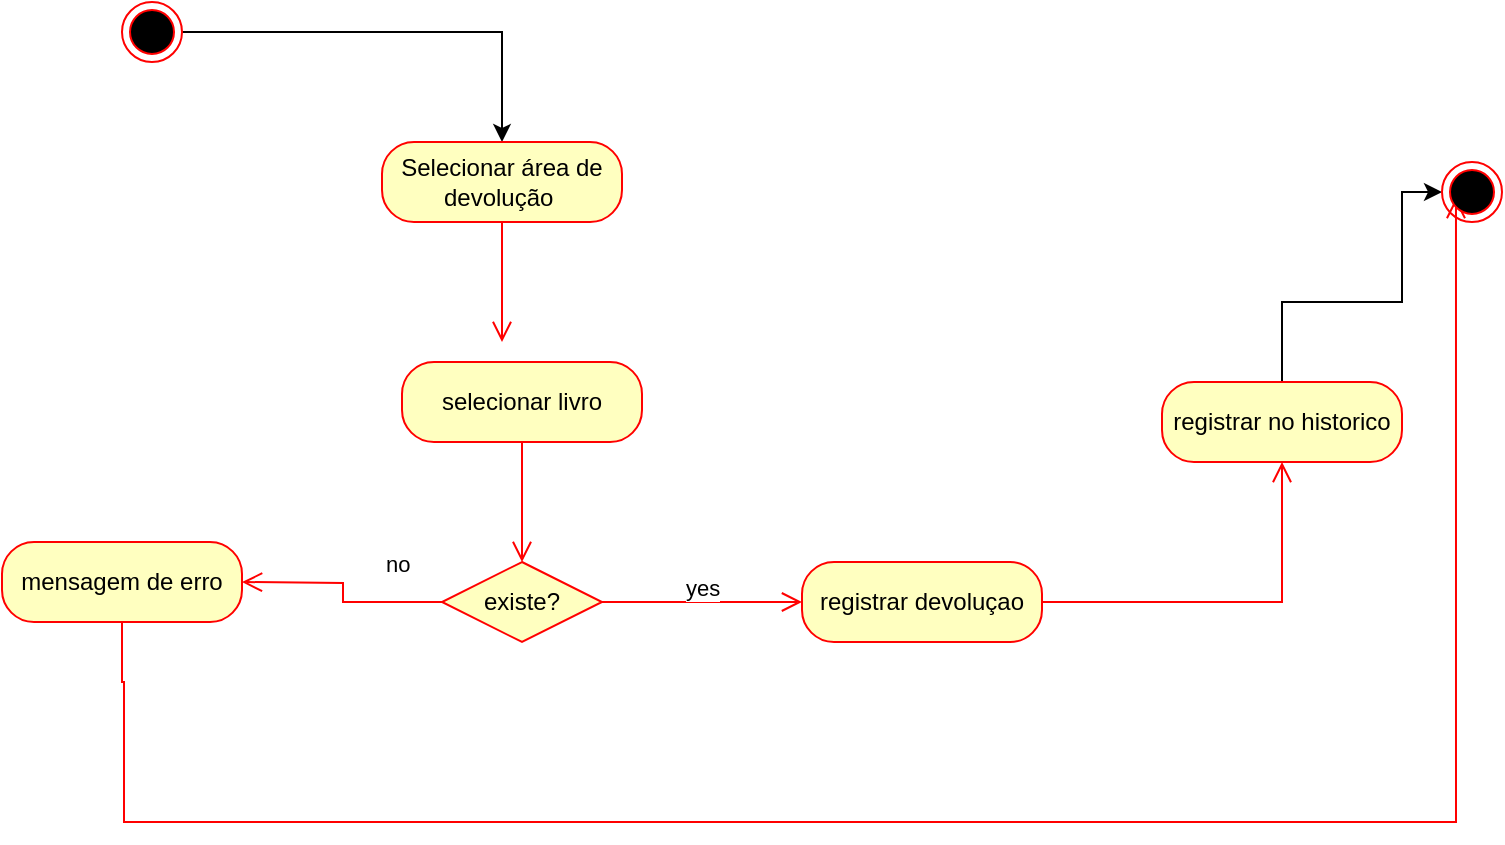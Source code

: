 <mxfile version="21.7.4" type="device">
  <diagram name="Página-1" id="jUlyAG2fyFXYifK7jQEw">
    <mxGraphModel dx="1707" dy="470" grid="1" gridSize="10" guides="1" tooltips="1" connect="1" arrows="1" fold="1" page="1" pageScale="1" pageWidth="827" pageHeight="1169" math="0" shadow="0">
      <root>
        <mxCell id="0" />
        <mxCell id="1" parent="0" />
        <mxCell id="R_NseCEoRNIdNHFulJ2Z-4" style="edgeStyle=orthogonalEdgeStyle;rounded=0;orthogonalLoop=1;jettySize=auto;html=1;" edge="1" parent="1" source="R_NseCEoRNIdNHFulJ2Z-1" target="R_NseCEoRNIdNHFulJ2Z-2">
          <mxGeometry relative="1" as="geometry" />
        </mxCell>
        <mxCell id="R_NseCEoRNIdNHFulJ2Z-1" value="" style="ellipse;html=1;shape=endState;fillColor=#000000;strokeColor=#ff0000;" vertex="1" parent="1">
          <mxGeometry x="50" y="60" width="30" height="30" as="geometry" />
        </mxCell>
        <mxCell id="R_NseCEoRNIdNHFulJ2Z-2" value="Selecionar área de devolução&amp;nbsp;" style="rounded=1;whiteSpace=wrap;html=1;arcSize=40;fontColor=#000000;fillColor=#ffffc0;strokeColor=#ff0000;" vertex="1" parent="1">
          <mxGeometry x="180" y="130" width="120" height="40" as="geometry" />
        </mxCell>
        <mxCell id="R_NseCEoRNIdNHFulJ2Z-3" value="" style="edgeStyle=orthogonalEdgeStyle;html=1;verticalAlign=bottom;endArrow=open;endSize=8;strokeColor=#ff0000;rounded=0;" edge="1" source="R_NseCEoRNIdNHFulJ2Z-2" parent="1">
          <mxGeometry relative="1" as="geometry">
            <mxPoint x="240" y="230" as="targetPoint" />
          </mxGeometry>
        </mxCell>
        <mxCell id="R_NseCEoRNIdNHFulJ2Z-5" value="selecionar livro" style="rounded=1;whiteSpace=wrap;html=1;arcSize=40;fontColor=#000000;fillColor=#ffffc0;strokeColor=#ff0000;" vertex="1" parent="1">
          <mxGeometry x="190" y="240" width="120" height="40" as="geometry" />
        </mxCell>
        <mxCell id="R_NseCEoRNIdNHFulJ2Z-6" value="" style="edgeStyle=orthogonalEdgeStyle;html=1;verticalAlign=bottom;endArrow=open;endSize=8;strokeColor=#ff0000;rounded=0;" edge="1" source="R_NseCEoRNIdNHFulJ2Z-5" parent="1">
          <mxGeometry relative="1" as="geometry">
            <mxPoint x="250" y="340" as="targetPoint" />
          </mxGeometry>
        </mxCell>
        <mxCell id="R_NseCEoRNIdNHFulJ2Z-7" value="existe?" style="rhombus;whiteSpace=wrap;html=1;fontColor=#000000;fillColor=#ffffc0;strokeColor=#ff0000;" vertex="1" parent="1">
          <mxGeometry x="210" y="340" width="80" height="40" as="geometry" />
        </mxCell>
        <mxCell id="R_NseCEoRNIdNHFulJ2Z-8" value="no" style="edgeStyle=orthogonalEdgeStyle;html=1;align=left;verticalAlign=bottom;endArrow=open;endSize=8;strokeColor=#ff0000;rounded=0;" edge="1" source="R_NseCEoRNIdNHFulJ2Z-7" parent="1">
          <mxGeometry x="-1" y="110" relative="1" as="geometry">
            <mxPoint x="390" y="360" as="targetPoint" />
            <mxPoint x="-110" y="100" as="offset" />
          </mxGeometry>
        </mxCell>
        <mxCell id="R_NseCEoRNIdNHFulJ2Z-9" value="yes" style="edgeStyle=orthogonalEdgeStyle;html=1;align=left;verticalAlign=top;endArrow=open;endSize=8;strokeColor=#ff0000;rounded=0;" edge="1" source="R_NseCEoRNIdNHFulJ2Z-7" parent="1">
          <mxGeometry x="-1" y="-122" relative="1" as="geometry">
            <mxPoint x="110" y="350" as="targetPoint" />
            <mxPoint x="120" y="102" as="offset" />
          </mxGeometry>
        </mxCell>
        <mxCell id="R_NseCEoRNIdNHFulJ2Z-10" value="mensagem de erro" style="rounded=1;whiteSpace=wrap;html=1;arcSize=40;fontColor=#000000;fillColor=#ffffc0;strokeColor=#ff0000;" vertex="1" parent="1">
          <mxGeometry x="-10" y="330" width="120" height="40" as="geometry" />
        </mxCell>
        <mxCell id="R_NseCEoRNIdNHFulJ2Z-11" value="" style="edgeStyle=orthogonalEdgeStyle;html=1;verticalAlign=bottom;endArrow=open;endSize=8;strokeColor=#ff0000;rounded=0;entryX=0.233;entryY=0.6;entryDx=0;entryDy=0;entryPerimeter=0;" edge="1" source="R_NseCEoRNIdNHFulJ2Z-10" parent="1" target="R_NseCEoRNIdNHFulJ2Z-15">
          <mxGeometry relative="1" as="geometry">
            <mxPoint x="50" y="430" as="targetPoint" />
            <Array as="points">
              <mxPoint x="50" y="400" />
              <mxPoint x="51" y="400" />
              <mxPoint x="51" y="470" />
              <mxPoint x="717" y="470" />
            </Array>
          </mxGeometry>
        </mxCell>
        <mxCell id="R_NseCEoRNIdNHFulJ2Z-12" value="registrar devoluçao" style="rounded=1;whiteSpace=wrap;html=1;arcSize=40;fontColor=#000000;fillColor=#ffffc0;strokeColor=#ff0000;" vertex="1" parent="1">
          <mxGeometry x="390" y="340" width="120" height="40" as="geometry" />
        </mxCell>
        <mxCell id="R_NseCEoRNIdNHFulJ2Z-13" value="" style="edgeStyle=orthogonalEdgeStyle;html=1;verticalAlign=bottom;endArrow=open;endSize=8;strokeColor=#ff0000;rounded=0;" edge="1" source="R_NseCEoRNIdNHFulJ2Z-12" parent="1" target="R_NseCEoRNIdNHFulJ2Z-14">
          <mxGeometry relative="1" as="geometry">
            <mxPoint x="630" y="360" as="targetPoint" />
          </mxGeometry>
        </mxCell>
        <mxCell id="R_NseCEoRNIdNHFulJ2Z-16" style="edgeStyle=orthogonalEdgeStyle;rounded=0;orthogonalLoop=1;jettySize=auto;html=1;entryX=0;entryY=0.5;entryDx=0;entryDy=0;" edge="1" parent="1" source="R_NseCEoRNIdNHFulJ2Z-14" target="R_NseCEoRNIdNHFulJ2Z-15">
          <mxGeometry relative="1" as="geometry">
            <Array as="points">
              <mxPoint x="630" y="210" />
              <mxPoint x="690" y="210" />
              <mxPoint x="690" y="155" />
            </Array>
          </mxGeometry>
        </mxCell>
        <mxCell id="R_NseCEoRNIdNHFulJ2Z-14" value="registrar no historico" style="rounded=1;whiteSpace=wrap;html=1;arcSize=40;fontColor=#000000;fillColor=#ffffc0;strokeColor=#ff0000;" vertex="1" parent="1">
          <mxGeometry x="570" y="250" width="120" height="40" as="geometry" />
        </mxCell>
        <mxCell id="R_NseCEoRNIdNHFulJ2Z-15" value="" style="ellipse;html=1;shape=endState;fillColor=#000000;strokeColor=#ff0000;" vertex="1" parent="1">
          <mxGeometry x="710" y="140" width="30" height="30" as="geometry" />
        </mxCell>
      </root>
    </mxGraphModel>
  </diagram>
</mxfile>
